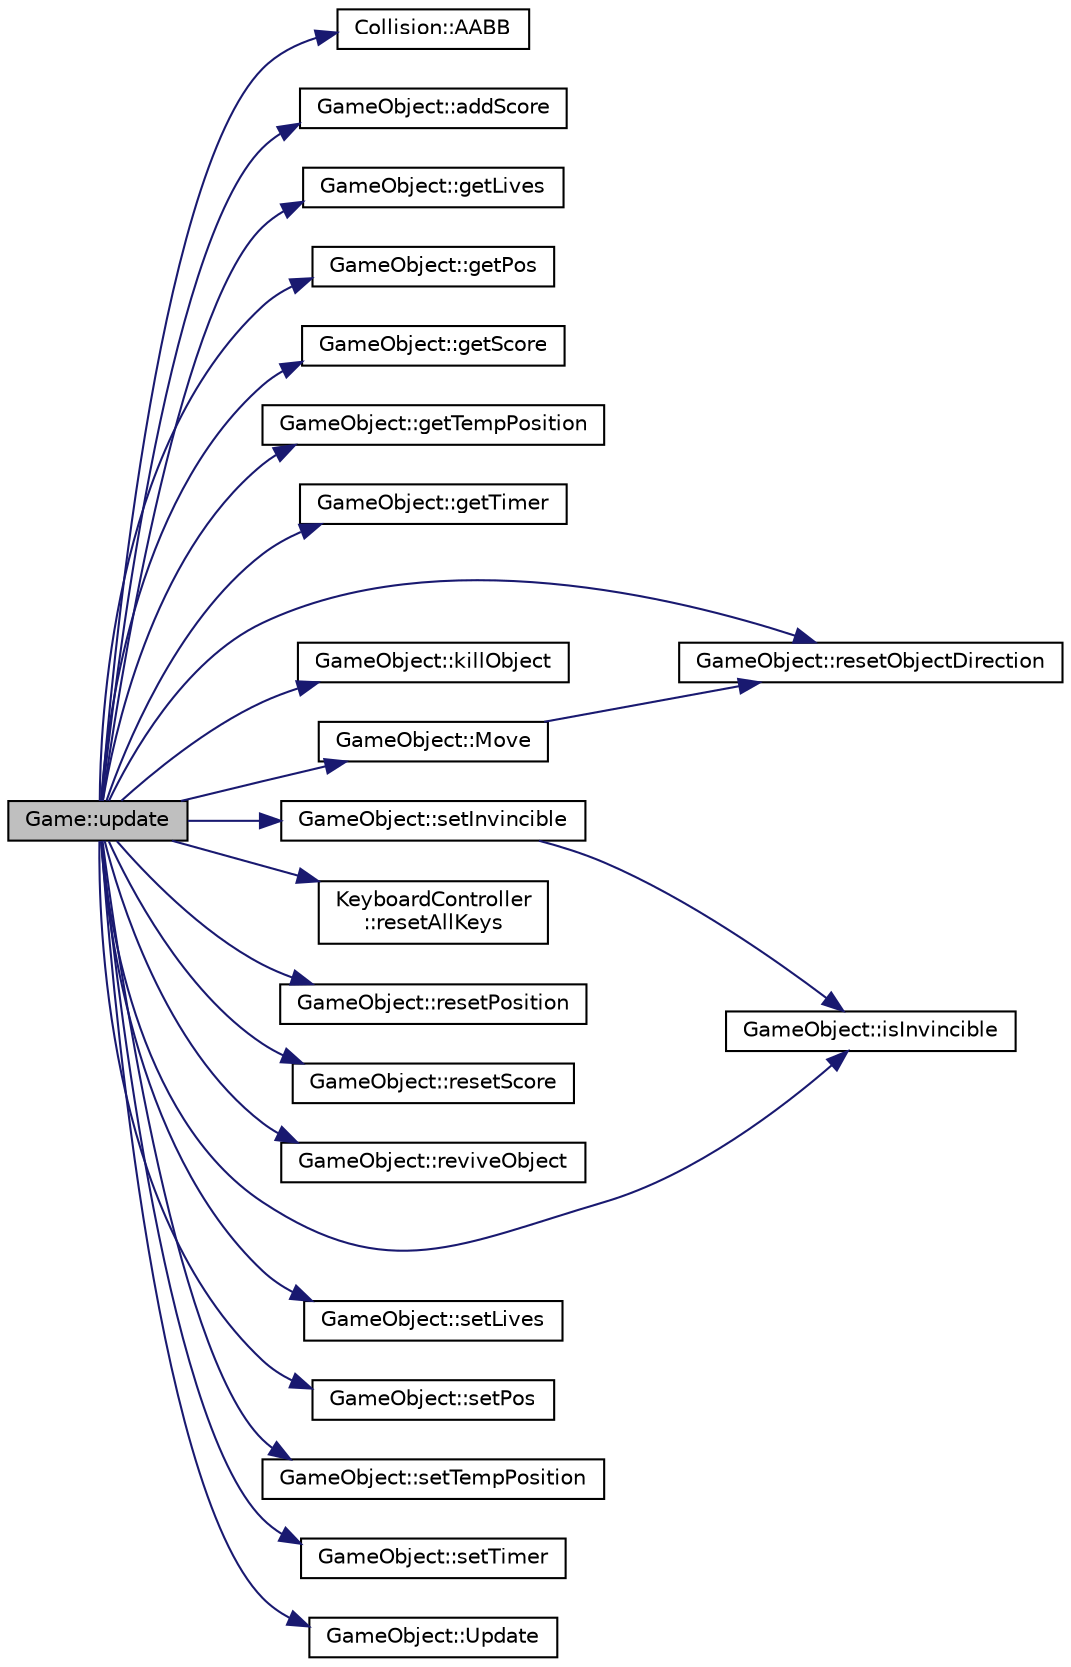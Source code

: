 digraph "Game::update"
{
 // LATEX_PDF_SIZE
  edge [fontname="Helvetica",fontsize="10",labelfontname="Helvetica",labelfontsize="10"];
  node [fontname="Helvetica",fontsize="10",shape=record];
  rankdir="LR";
  Node1 [label="Game::update",height=0.2,width=0.4,color="black", fillcolor="grey75", style="filled", fontcolor="black",tooltip="Update the game, player or enemy position, collision etc."];
  Node1 -> Node2 [color="midnightblue",fontsize="10",style="solid",fontname="Helvetica"];
  Node2 [label="Collision::AABB",height=0.2,width=0.4,color="black", fillcolor="white", style="filled",URL="$class_collision.html#a7e3f7e5571475607405e2a3669626b91",tooltip="AABB Collision system. Detect collision between two objects."];
  Node1 -> Node3 [color="midnightblue",fontsize="10",style="solid",fontname="Helvetica"];
  Node3 [label="GameObject::addScore",height=0.2,width=0.4,color="black", fillcolor="white", style="filled",URL="$class_game_object.html#a8e85ab179914805cfb7d6069cf5bcdff",tooltip="Add score to game object (+100)"];
  Node1 -> Node4 [color="midnightblue",fontsize="10",style="solid",fontname="Helvetica"];
  Node4 [label="GameObject::getLives",height=0.2,width=0.4,color="black", fillcolor="white", style="filled",URL="$class_game_object.html#ab688aba95584248a084ba928848241fe",tooltip="Return number of game object lives."];
  Node1 -> Node5 [color="midnightblue",fontsize="10",style="solid",fontname="Helvetica"];
  Node5 [label="GameObject::getPos",height=0.2,width=0.4,color="black", fillcolor="white", style="filled",URL="$class_game_object.html#a7e249004e5eb7972be86c01dbe32dcb1",tooltip="Return current object position in Vec2D containing x and y."];
  Node1 -> Node6 [color="midnightblue",fontsize="10",style="solid",fontname="Helvetica"];
  Node6 [label="GameObject::getScore",height=0.2,width=0.4,color="black", fillcolor="white", style="filled",URL="$class_game_object.html#a32a3fcc65c3ea49322a3ce8b84802564",tooltip="Return game object score."];
  Node1 -> Node7 [color="midnightblue",fontsize="10",style="solid",fontname="Helvetica"];
  Node7 [label="GameObject::getTempPosition",height=0.2,width=0.4,color="black", fillcolor="white", style="filled",URL="$class_game_object.html#a3cba54fcaf78f74352a3d8824b9304f1",tooltip="Return temporary position created previously."];
  Node1 -> Node8 [color="midnightblue",fontsize="10",style="solid",fontname="Helvetica"];
  Node8 [label="GameObject::getTimer",height=0.2,width=0.4,color="black", fillcolor="white", style="filled",URL="$class_game_object.html#a31982427a0d5058ae4dfd9f5ccbda4c7",tooltip="Return timer in seconds."];
  Node1 -> Node9 [color="midnightblue",fontsize="10",style="solid",fontname="Helvetica"];
  Node9 [label="GameObject::isInvincible",height=0.2,width=0.4,color="black", fillcolor="white", style="filled",URL="$class_game_object.html#ae3f596f7a779f415d467a8ef9c0a02b9",tooltip="Return if the game object is Invincible or not."];
  Node1 -> Node10 [color="midnightblue",fontsize="10",style="solid",fontname="Helvetica"];
  Node10 [label="GameObject::killObject",height=0.2,width=0.4,color="black", fillcolor="white", style="filled",URL="$class_game_object.html#a0c2d5880f60a68cc6a191978094dfc66",tooltip="Kill the game object."];
  Node1 -> Node11 [color="midnightblue",fontsize="10",style="solid",fontname="Helvetica"];
  Node11 [label="GameObject::Move",height=0.2,width=0.4,color="black", fillcolor="white", style="filled",URL="$class_game_object.html#a34f82f5ee35fe132d64ba0279522b951",tooltip="Move the game object."];
  Node11 -> Node12 [color="midnightblue",fontsize="10",style="solid",fontname="Helvetica"];
  Node12 [label="GameObject::resetObjectDirection",height=0.2,width=0.4,color="black", fillcolor="white", style="filled",URL="$class_game_object.html#a3b956945d54a6ed548779c2ca55f984b",tooltip="Reset all 4 object directions to false (objectProperty.up = false; etc)"];
  Node1 -> Node13 [color="midnightblue",fontsize="10",style="solid",fontname="Helvetica"];
  Node13 [label="KeyboardController\l::resetAllKeys",height=0.2,width=0.4,color="black", fillcolor="white", style="filled",URL="$class_keyboard_controller.html#a9527d6111866a6e3a18273357d37e4ec",tooltip="Reset keyboard key handlers."];
  Node1 -> Node12 [color="midnightblue",fontsize="10",style="solid",fontname="Helvetica"];
  Node1 -> Node14 [color="midnightblue",fontsize="10",style="solid",fontname="Helvetica"];
  Node14 [label="GameObject::resetPosition",height=0.2,width=0.4,color="black", fillcolor="white", style="filled",URL="$class_game_object.html#a16df9a187e3a2f8d767df58b9ab78086",tooltip="Reset game object position to initial (start of the game)"];
  Node1 -> Node15 [color="midnightblue",fontsize="10",style="solid",fontname="Helvetica"];
  Node15 [label="GameObject::resetScore",height=0.2,width=0.4,color="black", fillcolor="white", style="filled",URL="$class_game_object.html#a14941d30dd44d5833e256191d2b51948",tooltip="Reset game object score to 0."];
  Node1 -> Node16 [color="midnightblue",fontsize="10",style="solid",fontname="Helvetica"];
  Node16 [label="GameObject::reviveObject",height=0.2,width=0.4,color="black", fillcolor="white", style="filled",URL="$class_game_object.html#ac043f40f28ce598ae14ca39926e94bdc",tooltip="Revive the game object."];
  Node1 -> Node17 [color="midnightblue",fontsize="10",style="solid",fontname="Helvetica"];
  Node17 [label="GameObject::setInvincible",height=0.2,width=0.4,color="black", fillcolor="white", style="filled",URL="$class_game_object.html#a19592d28b18819410a189429e1f9acfe",tooltip="Set game object Invincible or not."];
  Node17 -> Node9 [color="midnightblue",fontsize="10",style="solid",fontname="Helvetica"];
  Node1 -> Node18 [color="midnightblue",fontsize="10",style="solid",fontname="Helvetica"];
  Node18 [label="GameObject::setLives",height=0.2,width=0.4,color="black", fillcolor="white", style="filled",URL="$class_game_object.html#a236ad1a16e679d7ac7f7e03004715d40",tooltip="Set number of lives to game object."];
  Node1 -> Node19 [color="midnightblue",fontsize="10",style="solid",fontname="Helvetica"];
  Node19 [label="GameObject::setPos",height=0.2,width=0.4,color="black", fillcolor="white", style="filled",URL="$class_game_object.html#aa376bda79b38c18667226ef1d6a66da3",tooltip="Set new position for game object with x and y."];
  Node1 -> Node20 [color="midnightblue",fontsize="10",style="solid",fontname="Helvetica"];
  Node20 [label="GameObject::setTempPosition",height=0.2,width=0.4,color="black", fillcolor="white", style="filled",URL="$class_game_object.html#a58456feabee65500b34b09ff2abd9b16",tooltip="Set temporary position of game object."];
  Node1 -> Node21 [color="midnightblue",fontsize="10",style="solid",fontname="Helvetica"];
  Node21 [label="GameObject::setTimer",height=0.2,width=0.4,color="black", fillcolor="white", style="filled",URL="$class_game_object.html#a0c5cf431457234175b0c409262784039",tooltip="Initialize timer for game object."];
  Node1 -> Node22 [color="midnightblue",fontsize="10",style="solid",fontname="Helvetica"];
  Node22 [label="GameObject::Update",height=0.2,width=0.4,color="black", fillcolor="white", style="filled",URL="$class_game_object.html#a1bd14aa169f501f94f1721943d716535",tooltip="Update the game object position."];
}
